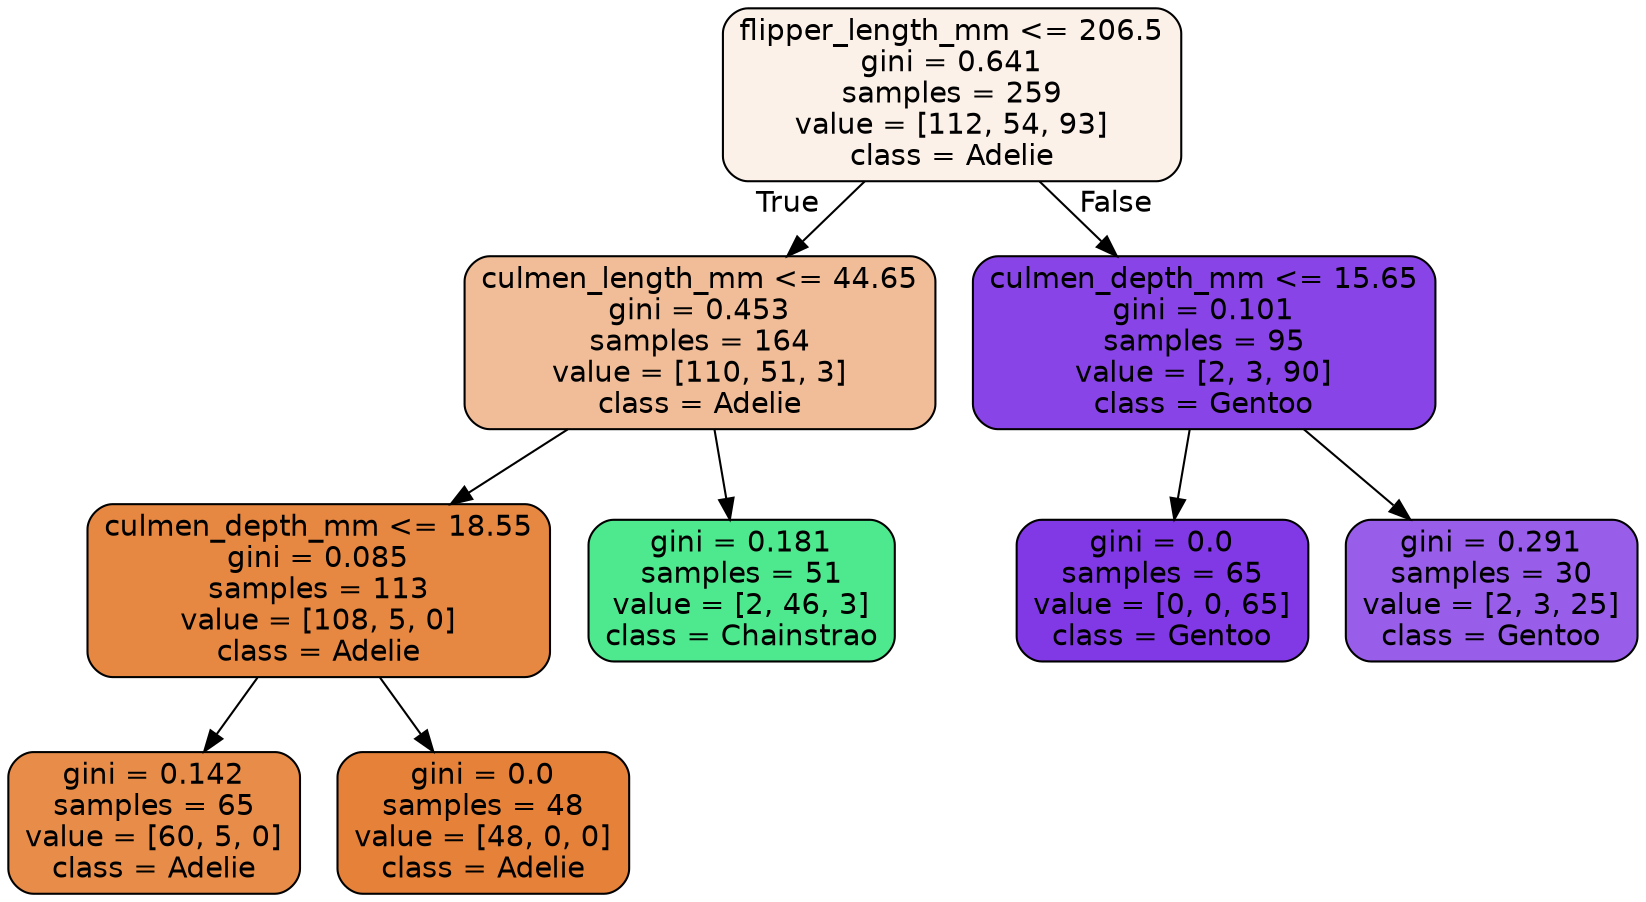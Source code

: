 digraph Tree {
node [shape=box, style="filled, rounded", color="black", fontname="helvetica"] ;
edge [fontname="helvetica"] ;
0 [label="flipper_length_mm <= 206.5\ngini = 0.641\nsamples = 259\nvalue = [112, 54, 93]\nclass = Adelie", fillcolor="#fcf1e8"] ;
1 [label="culmen_length_mm <= 44.65\ngini = 0.453\nsamples = 164\nvalue = [110, 51, 3]\nclass = Adelie", fillcolor="#f1bd98"] ;
0 -> 1 [labeldistance=2.5, labelangle=45, headlabel="True"] ;
2 [label="culmen_depth_mm <= 18.55\ngini = 0.085\nsamples = 113\nvalue = [108, 5, 0]\nclass = Adelie", fillcolor="#e68742"] ;
1 -> 2 ;
3 [label="gini = 0.142\nsamples = 65\nvalue = [60, 5, 0]\nclass = Adelie", fillcolor="#e78c49"] ;
2 -> 3 ;
4 [label="gini = 0.0\nsamples = 48\nvalue = [48, 0, 0]\nclass = Adelie", fillcolor="#e58139"] ;
2 -> 4 ;
5 [label="gini = 0.181\nsamples = 51\nvalue = [2, 46, 3]\nclass = Chainstrao", fillcolor="#4ee88e"] ;
1 -> 5 ;
6 [label="culmen_depth_mm <= 15.65\ngini = 0.101\nsamples = 95\nvalue = [2, 3, 90]\nclass = Gentoo", fillcolor="#8844e6"] ;
0 -> 6 [labeldistance=2.5, labelangle=-45, headlabel="False"] ;
7 [label="gini = 0.0\nsamples = 65\nvalue = [0, 0, 65]\nclass = Gentoo", fillcolor="#8139e5"] ;
6 -> 7 ;
8 [label="gini = 0.291\nsamples = 30\nvalue = [2, 3, 25]\nclass = Gentoo", fillcolor="#985eea"] ;
6 -> 8 ;
}